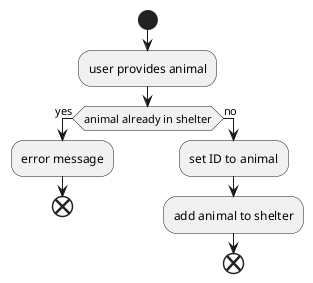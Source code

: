 @startuml

start
:user provides animal;
if (animal already in shelter) then (yes)
    :error message;
    end;
else (no)
    :set ID to animal;
    :add animal to shelter;
    end

@enduml
